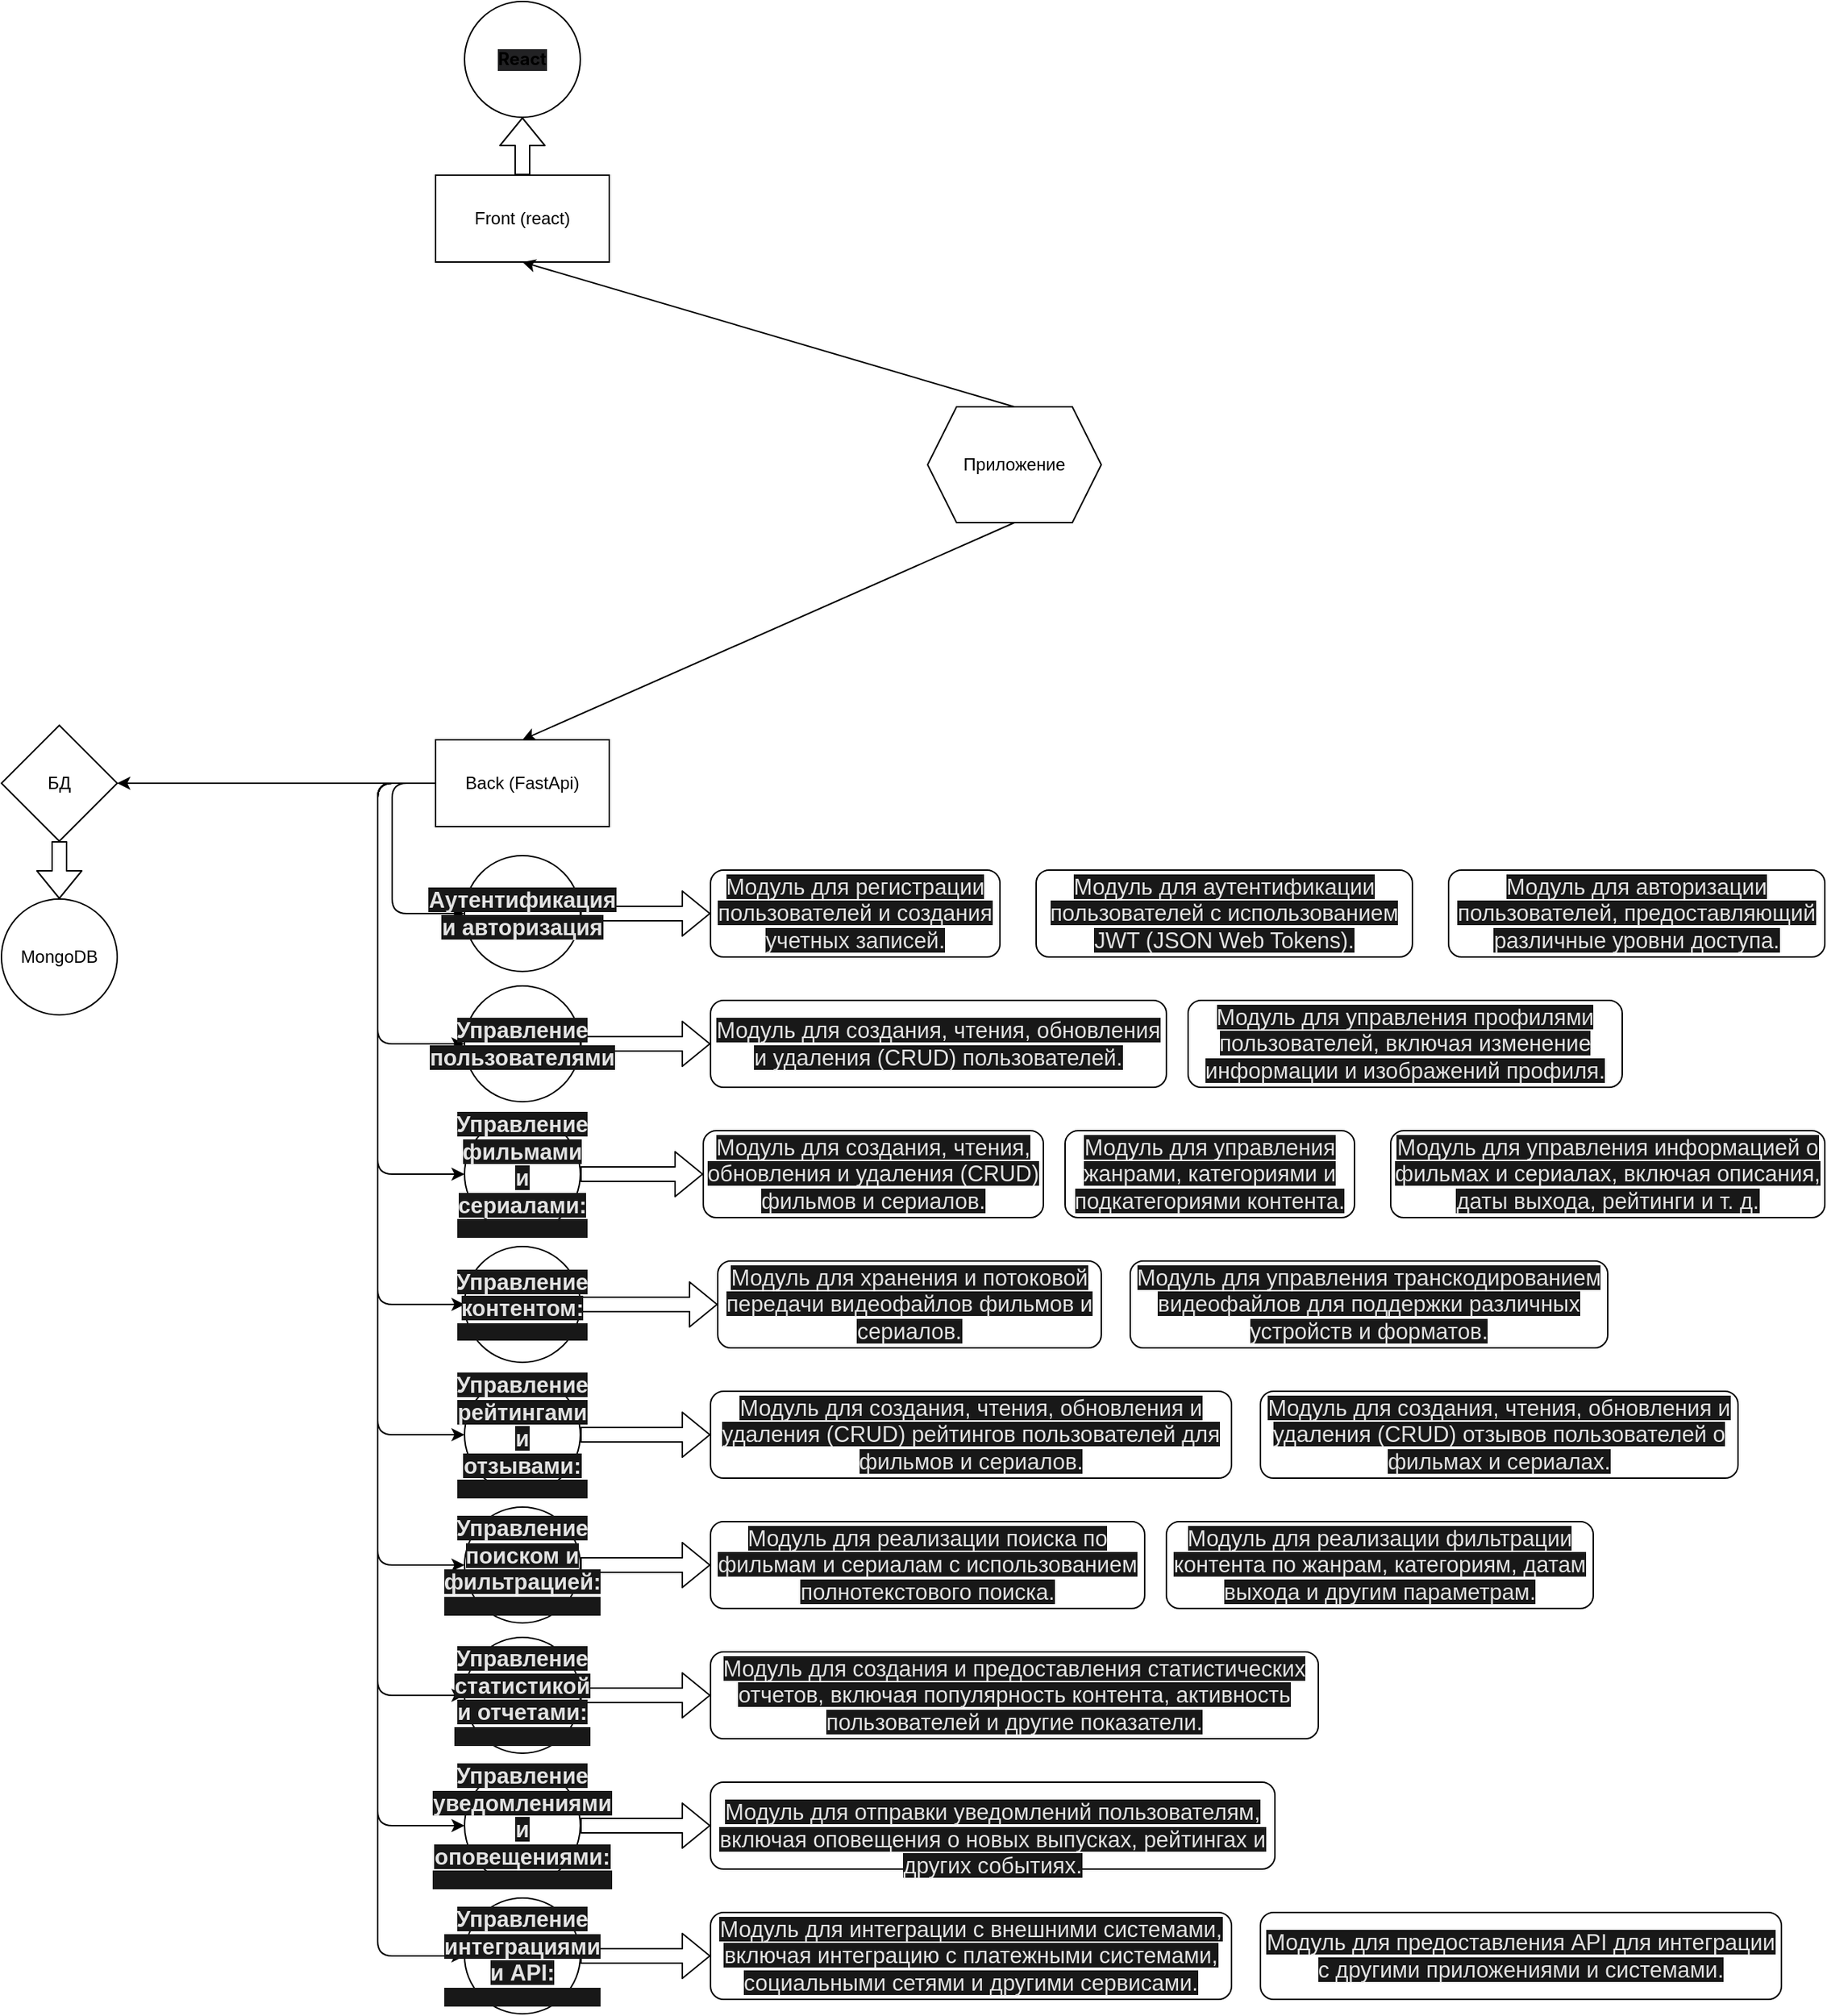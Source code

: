 <mxfile>
    <diagram id="yy4xl0w_PsPggaEkynwZ" name="Page-1">
        <mxGraphModel dx="1770" dy="1773" grid="1" gridSize="10" guides="1" tooltips="1" connect="1" arrows="1" fold="1" page="1" pageScale="1" pageWidth="850" pageHeight="1100" math="0" shadow="0">
            <root>
                <mxCell id="0"/>
                <mxCell id="1" parent="0"/>
                <mxCell id="7" style="edgeStyle=none;html=1;exitX=0;exitY=0.5;exitDx=0;exitDy=0;entryX=0;entryY=0.5;entryDx=0;entryDy=0;" edge="1" parent="1" source="2" target="4">
                    <mxGeometry relative="1" as="geometry">
                        <Array as="points">
                            <mxPoint x="10" y="80"/>
                            <mxPoint x="10" y="170"/>
                        </Array>
                    </mxGeometry>
                </mxCell>
                <mxCell id="8" style="edgeStyle=none;html=1;exitX=0;exitY=0.5;exitDx=0;exitDy=0;entryX=0;entryY=0.5;entryDx=0;entryDy=0;" edge="1" parent="1" source="2" target="5">
                    <mxGeometry relative="1" as="geometry">
                        <Array as="points">
                            <mxPoint y="80"/>
                            <mxPoint y="260"/>
                        </Array>
                    </mxGeometry>
                </mxCell>
                <mxCell id="20" style="edgeStyle=none;html=1;exitX=0;exitY=0.5;exitDx=0;exitDy=0;entryX=1;entryY=0.5;entryDx=0;entryDy=0;" edge="1" parent="1" source="2" target="19">
                    <mxGeometry relative="1" as="geometry"/>
                </mxCell>
                <mxCell id="21" style="edgeStyle=none;html=1;exitX=0;exitY=0.5;exitDx=0;exitDy=0;entryX=0;entryY=0.5;entryDx=0;entryDy=0;" edge="1" parent="1" source="2" target="9">
                    <mxGeometry relative="1" as="geometry">
                        <mxPoint x="-60" y="420" as="targetPoint"/>
                        <Array as="points">
                            <mxPoint y="80"/>
                            <mxPoint y="350"/>
                        </Array>
                    </mxGeometry>
                </mxCell>
                <mxCell id="23" style="edgeStyle=none;html=1;exitX=0;exitY=0.5;exitDx=0;exitDy=0;entryX=0;entryY=0.5;entryDx=0;entryDy=0;" edge="1" parent="1" source="2" target="10">
                    <mxGeometry relative="1" as="geometry">
                        <Array as="points">
                            <mxPoint y="80"/>
                            <mxPoint y="440"/>
                        </Array>
                    </mxGeometry>
                </mxCell>
                <mxCell id="24" style="edgeStyle=none;html=1;exitX=0;exitY=0.5;exitDx=0;exitDy=0;entryX=0;entryY=0.5;entryDx=0;entryDy=0;" edge="1" parent="1" source="2" target="11">
                    <mxGeometry relative="1" as="geometry">
                        <Array as="points">
                            <mxPoint y="80"/>
                            <mxPoint y="530"/>
                        </Array>
                    </mxGeometry>
                </mxCell>
                <mxCell id="25" style="edgeStyle=none;html=1;exitX=0;exitY=0.5;exitDx=0;exitDy=0;entryX=0;entryY=0.5;entryDx=0;entryDy=0;" edge="1" parent="1" source="2" target="12">
                    <mxGeometry relative="1" as="geometry">
                        <Array as="points">
                            <mxPoint y="80"/>
                            <mxPoint y="620"/>
                        </Array>
                    </mxGeometry>
                </mxCell>
                <mxCell id="26" style="edgeStyle=none;html=1;exitX=0;exitY=0.5;exitDx=0;exitDy=0;entryX=0;entryY=0.5;entryDx=0;entryDy=0;" edge="1" parent="1" source="2" target="16">
                    <mxGeometry relative="1" as="geometry">
                        <Array as="points">
                            <mxPoint y="80"/>
                            <mxPoint y="710"/>
                        </Array>
                    </mxGeometry>
                </mxCell>
                <mxCell id="27" style="edgeStyle=none;html=1;exitX=0;exitY=0.5;exitDx=0;exitDy=0;entryX=0;entryY=0.5;entryDx=0;entryDy=0;" edge="1" parent="1" source="2" target="17">
                    <mxGeometry relative="1" as="geometry">
                        <Array as="points">
                            <mxPoint y="80"/>
                            <mxPoint y="800"/>
                        </Array>
                    </mxGeometry>
                </mxCell>
                <mxCell id="28" style="edgeStyle=none;html=1;exitX=0;exitY=0.5;exitDx=0;exitDy=0;entryX=0;entryY=0.5;entryDx=0;entryDy=0;" edge="1" parent="1" source="2" target="18">
                    <mxGeometry relative="1" as="geometry">
                        <Array as="points">
                            <mxPoint y="80"/>
                            <mxPoint y="890"/>
                        </Array>
                    </mxGeometry>
                </mxCell>
                <mxCell id="2" value="Back (FastApi)" style="whiteSpace=wrap;html=1;" vertex="1" parent="1">
                    <mxGeometry x="40" y="50" width="120" height="60" as="geometry"/>
                </mxCell>
                <mxCell id="96" value="" style="edgeStyle=none;shape=flexArrow;html=1;" edge="1" parent="1" source="3" target="81">
                    <mxGeometry relative="1" as="geometry"/>
                </mxCell>
                <mxCell id="3" value="Front (react)" style="whiteSpace=wrap;html=1;" vertex="1" parent="1">
                    <mxGeometry x="40" y="-340" width="120" height="60" as="geometry"/>
                </mxCell>
                <mxCell id="47" value="" style="edgeStyle=none;shape=flexArrow;html=1;" edge="1" parent="1" source="4" target="29">
                    <mxGeometry relative="1" as="geometry"/>
                </mxCell>
                <mxCell id="4" value="&lt;b style=&quot;box-sizing: inherit; color: rgb(227, 227, 227); font-family: sans-serif; font-size: 15.4px; text-align: start; background-color: rgb(24, 24, 24);&quot;&gt;Аутентификация и авторизация&lt;/b&gt;" style="ellipse;whiteSpace=wrap;html=1;" vertex="1" parent="1">
                    <mxGeometry x="60" y="130" width="80" height="80" as="geometry"/>
                </mxCell>
                <mxCell id="48" value="" style="edgeStyle=none;shape=flexArrow;html=1;" edge="1" parent="1" source="5" target="35">
                    <mxGeometry relative="1" as="geometry"/>
                </mxCell>
                <mxCell id="5" value="&lt;b style=&quot;box-sizing: inherit; color: rgb(227, 227, 227); font-family: sans-serif; font-size: 15.4px; text-align: start; background-color: rgb(24, 24, 24);&quot;&gt;Управление пользователями&lt;/b&gt;" style="ellipse;whiteSpace=wrap;html=1;" vertex="1" parent="1">
                    <mxGeometry x="60" y="220" width="80" height="80" as="geometry"/>
                </mxCell>
                <mxCell id="69" value="" style="edgeStyle=none;shape=flexArrow;html=1;" edge="1" parent="1" source="9" target="51">
                    <mxGeometry relative="1" as="geometry"/>
                </mxCell>
                <mxCell id="9" value="&lt;span style=&quot;box-sizing: inherit; color: rgb(227, 227, 227); font-family: sans-serif; font-size: 15.4px; text-align: start; background-color: rgb(24, 24, 24);&quot; data-cy=&quot;chat-message-content&quot;&gt;&lt;b style=&quot;box-sizing: inherit;&quot;&gt;Управление фильмами и сериалами:&lt;/b&gt;&lt;/span&gt;&lt;div style=&quot;box-sizing: inherit; display: flex; padding: 0.4rem 0.5rem; color: rgb(227, 227, 227); font-family: sans-serif; font-size: 15.4px; text-align: start; background-color: rgb(24, 24, 24);&quot; class=&quot;Wrapper-sc-1rjf7nb-0 btRhSn&quot;&gt;&lt;/div&gt;" style="ellipse;whiteSpace=wrap;html=1;" vertex="1" parent="1">
                    <mxGeometry x="60" y="310" width="80" height="80" as="geometry"/>
                </mxCell>
                <mxCell id="70" value="" style="edgeStyle=none;shape=flexArrow;html=1;" edge="1" parent="1" source="10" target="54">
                    <mxGeometry relative="1" as="geometry"/>
                </mxCell>
                <mxCell id="10" value="&lt;span style=&quot;box-sizing: inherit; color: rgb(227, 227, 227); font-family: sans-serif; font-size: 15.4px; text-align: start; background-color: rgb(24, 24, 24);&quot; data-cy=&quot;chat-message-content&quot;&gt;&lt;b style=&quot;box-sizing: inherit;&quot;&gt;Управление контентом:&lt;/b&gt;&lt;/span&gt;&lt;div style=&quot;box-sizing: inherit; display: flex; padding: 0.4rem 0.5rem; color: rgb(227, 227, 227); font-family: sans-serif; font-size: 15.4px; text-align: start; background-color: rgb(24, 24, 24);&quot; class=&quot;Wrapper-sc-1rjf7nb-0 btRhSn&quot;&gt;&lt;/div&gt;" style="ellipse;whiteSpace=wrap;html=1;" vertex="1" parent="1">
                    <mxGeometry x="60" y="400" width="80" height="80" as="geometry"/>
                </mxCell>
                <mxCell id="72" value="" style="edgeStyle=none;shape=flexArrow;html=1;" edge="1" parent="1" source="11" target="57">
                    <mxGeometry relative="1" as="geometry"/>
                </mxCell>
                <mxCell id="11" value="&lt;span style=&quot;box-sizing: inherit; color: rgb(227, 227, 227); font-family: sans-serif; font-size: 15.4px; text-align: start; background-color: rgb(24, 24, 24);&quot; data-cy=&quot;chat-message-content&quot;&gt;&lt;b style=&quot;box-sizing: inherit;&quot;&gt;Управление рейтингами и отзывами:&lt;/b&gt;&lt;/span&gt;&lt;div style=&quot;box-sizing: inherit; display: flex; padding: 0.4rem 0.5rem; color: rgb(227, 227, 227); font-family: sans-serif; font-size: 15.4px; text-align: start; background-color: rgb(24, 24, 24);&quot; class=&quot;Wrapper-sc-1rjf7nb-0 btRhSn&quot;&gt;&lt;/div&gt;" style="ellipse;whiteSpace=wrap;html=1;" vertex="1" parent="1">
                    <mxGeometry x="60" y="490" width="80" height="80" as="geometry"/>
                </mxCell>
                <mxCell id="73" value="" style="edgeStyle=none;shape=flexArrow;html=1;" edge="1" parent="1" source="12" target="60">
                    <mxGeometry relative="1" as="geometry"/>
                </mxCell>
                <mxCell id="12" value="&lt;span style=&quot;box-sizing: inherit; color: rgb(227, 227, 227); font-family: sans-serif; font-size: 15.4px; text-align: start; background-color: rgb(24, 24, 24);&quot; data-cy=&quot;chat-message-content&quot;&gt;&lt;b style=&quot;box-sizing: inherit;&quot;&gt;Управление поиском и фильтрацией:&lt;/b&gt;&lt;/span&gt;&lt;div style=&quot;box-sizing: inherit; display: flex; padding: 0.4rem 0.5rem; color: rgb(227, 227, 227); font-family: sans-serif; font-size: 15.4px; text-align: start; background-color: rgb(24, 24, 24);&quot; class=&quot;Wrapper-sc-1rjf7nb-0 btRhSn&quot;&gt;&lt;/div&gt;" style="ellipse;whiteSpace=wrap;html=1;" vertex="1" parent="1">
                    <mxGeometry x="60" y="580" width="80" height="80" as="geometry"/>
                </mxCell>
                <mxCell id="14" style="edgeStyle=none;html=1;exitX=0.5;exitY=1;exitDx=0;exitDy=0;entryX=0.5;entryY=0;entryDx=0;entryDy=0;" edge="1" parent="1" source="13" target="2">
                    <mxGeometry relative="1" as="geometry"/>
                </mxCell>
                <mxCell id="15" style="edgeStyle=none;html=1;exitX=0.5;exitY=0;exitDx=0;exitDy=0;entryX=0.5;entryY=1;entryDx=0;entryDy=0;" edge="1" parent="1" source="13" target="3">
                    <mxGeometry relative="1" as="geometry"/>
                </mxCell>
                <mxCell id="13" value="Приложение" style="shape=hexagon;perimeter=hexagonPerimeter2;whiteSpace=wrap;html=1;fixedSize=1;" vertex="1" parent="1">
                    <mxGeometry x="380" y="-180" width="120" height="80" as="geometry"/>
                </mxCell>
                <mxCell id="74" value="" style="edgeStyle=none;shape=flexArrow;html=1;" edge="1" parent="1" source="16" target="63">
                    <mxGeometry relative="1" as="geometry"/>
                </mxCell>
                <mxCell id="16" value="&lt;span style=&quot;box-sizing: inherit; color: rgb(227, 227, 227); font-family: sans-serif; font-size: 15.4px; text-align: start; background-color: rgb(24, 24, 24);&quot; data-cy=&quot;chat-message-content&quot;&gt;&lt;b style=&quot;box-sizing: inherit;&quot;&gt;Управление статистикой и отчетами:&lt;/b&gt;&lt;/span&gt;&lt;div style=&quot;box-sizing: inherit; display: flex; padding: 0.4rem 0.5rem; color: rgb(227, 227, 227); font-family: sans-serif; font-size: 15.4px; text-align: start; background-color: rgb(24, 24, 24);&quot; class=&quot;Wrapper-sc-1rjf7nb-0 btRhSn&quot;&gt;&lt;/div&gt;" style="ellipse;whiteSpace=wrap;html=1;" vertex="1" parent="1">
                    <mxGeometry x="60" y="670" width="80" height="80" as="geometry"/>
                </mxCell>
                <mxCell id="75" value="" style="edgeStyle=none;shape=flexArrow;html=1;" edge="1" parent="1" source="17" target="66">
                    <mxGeometry relative="1" as="geometry"/>
                </mxCell>
                <mxCell id="17" value="&lt;span style=&quot;box-sizing: inherit; color: rgb(227, 227, 227); font-family: sans-serif; font-size: 15.4px; text-align: start; background-color: rgb(24, 24, 24);&quot; data-cy=&quot;chat-message-content&quot;&gt;&lt;b style=&quot;box-sizing: inherit;&quot;&gt;Управление уведомлениями и оповещениями:&lt;/b&gt;&lt;/span&gt;&lt;div style=&quot;box-sizing: inherit; display: flex; padding: 0.4rem 0.5rem; color: rgb(227, 227, 227); font-family: sans-serif; font-size: 15.4px; text-align: start; background-color: rgb(24, 24, 24);&quot; class=&quot;Wrapper-sc-1rjf7nb-0 btRhSn&quot;&gt;&lt;/div&gt;" style="ellipse;whiteSpace=wrap;html=1;" vertex="1" parent="1">
                    <mxGeometry x="60" y="760" width="80" height="80" as="geometry"/>
                </mxCell>
                <mxCell id="79" value="" style="edgeStyle=none;shape=flexArrow;html=1;" edge="1" parent="1" source="18" target="76">
                    <mxGeometry relative="1" as="geometry"/>
                </mxCell>
                <mxCell id="18" value="&lt;span style=&quot;box-sizing: inherit; color: rgb(227, 227, 227); font-family: sans-serif; font-size: 15.4px; text-align: start; background-color: rgb(24, 24, 24);&quot; data-cy=&quot;chat-message-content&quot;&gt;&lt;b style=&quot;box-sizing: inherit;&quot;&gt;Управление интеграциями и API:&lt;/b&gt;&lt;/span&gt;&lt;div style=&quot;box-sizing: inherit; display: flex; padding: 0.4rem 0.5rem; color: rgb(227, 227, 227); font-family: sans-serif; font-size: 15.4px; text-align: start; background-color: rgb(24, 24, 24);&quot; class=&quot;Wrapper-sc-1rjf7nb-0 btRhSn&quot;&gt;&lt;/div&gt;" style="ellipse;whiteSpace=wrap;html=1;" vertex="1" parent="1">
                    <mxGeometry x="60" y="850" width="80" height="80" as="geometry"/>
                </mxCell>
                <mxCell id="90" value="" style="edgeStyle=none;shape=flexArrow;html=1;" edge="1" parent="1" source="19" target="89">
                    <mxGeometry relative="1" as="geometry"/>
                </mxCell>
                <mxCell id="19" value="БД" style="rhombus;whiteSpace=wrap;html=1;" vertex="1" parent="1">
                    <mxGeometry x="-260" y="40" width="80" height="80" as="geometry"/>
                </mxCell>
                <mxCell id="29" value="&lt;span style=&quot;color: rgb(227, 227, 227); font-family: sans-serif; font-size: 15.4px; text-align: start; background-color: rgb(24, 24, 24);&quot;&gt;Модуль для регистрации пользователей и создания учетных записей.&lt;/span&gt;" style="rounded=1;whiteSpace=wrap;html=1;" vertex="1" parent="1">
                    <mxGeometry x="230" y="140" width="200" height="60" as="geometry"/>
                </mxCell>
                <mxCell id="30" value="&lt;span style=&quot;color: rgb(227, 227, 227); font-family: sans-serif; font-size: 15.4px; text-align: start; background-color: rgb(24, 24, 24);&quot;&gt;Модуль для аутентификации пользователей с использованием JWT (JSON Web Tokens).&lt;/span&gt;" style="rounded=1;whiteSpace=wrap;html=1;" vertex="1" parent="1">
                    <mxGeometry x="455" y="140" width="260" height="60" as="geometry"/>
                </mxCell>
                <mxCell id="31" value="&lt;span style=&quot;color: rgb(227, 227, 227); font-family: sans-serif; font-size: 15.4px; text-align: start; background-color: rgb(24, 24, 24);&quot;&gt;Модуль для авторизации пользователей, предоставляющий различные уровни доступа.&lt;/span&gt;" style="rounded=1;whiteSpace=wrap;html=1;" vertex="1" parent="1">
                    <mxGeometry x="740" y="140" width="260" height="60" as="geometry"/>
                </mxCell>
                <mxCell id="35" value="&lt;div style=&quot;&quot;&gt;&lt;span style=&quot;background-color: rgb(24, 24, 24); color: rgb(227, 227, 227); font-family: sans-serif; font-size: 15.4px;&quot;&gt;Модуль для создания, чтения, обновления и удаления (CRUD) пользователей.&lt;/span&gt;&lt;br&gt;&lt;/div&gt;" style="rounded=1;whiteSpace=wrap;html=1;" vertex="1" parent="1">
                    <mxGeometry x="230" y="230" width="315" height="60" as="geometry"/>
                </mxCell>
                <mxCell id="36" value="&lt;span style=&quot;color: rgb(227, 227, 227); font-family: sans-serif; font-size: 15.4px; text-align: start; background-color: rgb(24, 24, 24);&quot;&gt;Модуль для управления профилями пользователей, включая изменение информации и изображений профиля.&lt;/span&gt;" style="rounded=1;whiteSpace=wrap;html=1;" vertex="1" parent="1">
                    <mxGeometry x="560" y="230" width="300" height="60" as="geometry"/>
                </mxCell>
                <mxCell id="51" value="&lt;span style=&quot;color: rgb(227, 227, 227); font-family: sans-serif; font-size: 15.4px; text-align: start; background-color: rgb(24, 24, 24);&quot;&gt;Модуль для создания, чтения, обновления и удаления (CRUD) фильмов и сериалов.&lt;/span&gt;" style="rounded=1;whiteSpace=wrap;html=1;" vertex="1" parent="1">
                    <mxGeometry x="225" y="320" width="235" height="60" as="geometry"/>
                </mxCell>
                <mxCell id="52" value="&lt;span style=&quot;color: rgb(227, 227, 227); font-family: sans-serif; font-size: 15.4px; text-align: start; background-color: rgb(24, 24, 24);&quot;&gt;Модуль для управления жанрами, категориями и подкатегориями контента.&lt;/span&gt;" style="rounded=1;whiteSpace=wrap;html=1;" vertex="1" parent="1">
                    <mxGeometry x="475" y="320" width="200" height="60" as="geometry"/>
                </mxCell>
                <mxCell id="53" value="&lt;span style=&quot;color: rgb(227, 227, 227); font-family: sans-serif; font-size: 15.4px; text-align: start; background-color: rgb(24, 24, 24);&quot;&gt;Модуль для управления информацией о фильмах и сериалах, включая описания, даты выхода, рейтинги и т. д.&lt;/span&gt;" style="rounded=1;whiteSpace=wrap;html=1;" vertex="1" parent="1">
                    <mxGeometry x="700" y="320" width="300" height="60" as="geometry"/>
                </mxCell>
                <mxCell id="54" value="&lt;span style=&quot;color: rgb(227, 227, 227); font-family: sans-serif; font-size: 15.4px; text-align: start; background-color: rgb(24, 24, 24);&quot;&gt;Модуль для хранения и потоковой передачи видеофайлов фильмов и сериалов.&lt;/span&gt;" style="rounded=1;whiteSpace=wrap;html=1;" vertex="1" parent="1">
                    <mxGeometry x="235" y="410" width="265" height="60" as="geometry"/>
                </mxCell>
                <mxCell id="56" value="&lt;span style=&quot;color: rgb(227, 227, 227); font-family: sans-serif; font-size: 15.4px; text-align: start; background-color: rgb(24, 24, 24);&quot;&gt;Модуль для управления транскодированием видеофайлов для поддержки различных устройств и форматов.&lt;/span&gt;" style="rounded=1;whiteSpace=wrap;html=1;" vertex="1" parent="1">
                    <mxGeometry x="520" y="410" width="330" height="60" as="geometry"/>
                </mxCell>
                <mxCell id="57" value="&lt;span style=&quot;color: rgb(227, 227, 227); font-family: sans-serif; font-size: 15.4px; text-align: start; background-color: rgb(24, 24, 24);&quot;&gt;Модуль для создания, чтения, обновления и удаления (CRUD) рейтингов пользователей для фильмов и сериалов.&lt;/span&gt;" style="rounded=1;whiteSpace=wrap;html=1;" vertex="1" parent="1">
                    <mxGeometry x="230" y="500" width="360" height="60" as="geometry"/>
                </mxCell>
                <mxCell id="58" value="&lt;span style=&quot;color: rgb(227, 227, 227); font-family: sans-serif; font-size: 15.4px; text-align: start; background-color: rgb(24, 24, 24);&quot;&gt;Модуль для создания, чтения, обновления и удаления (CRUD) отзывов пользователей о фильмах и сериалах.&lt;/span&gt;" style="rounded=1;whiteSpace=wrap;html=1;" vertex="1" parent="1">
                    <mxGeometry x="610" y="500" width="330" height="60" as="geometry"/>
                </mxCell>
                <mxCell id="60" value="&lt;div style=&quot;&quot;&gt;&lt;span style=&quot;background-color: rgb(24, 24, 24); color: rgb(227, 227, 227); font-family: sans-serif; font-size: 15.4px;&quot;&gt;Модуль для реализации поиска по фильмам и сериалам с использованием полнотекстового поиска.&lt;/span&gt;&lt;br&gt;&lt;/div&gt;" style="rounded=1;whiteSpace=wrap;html=1;" vertex="1" parent="1">
                    <mxGeometry x="230" y="590" width="300" height="60" as="geometry"/>
                </mxCell>
                <mxCell id="61" value="&lt;span style=&quot;color: rgb(227, 227, 227); font-family: sans-serif; font-size: 15.4px; text-align: start; background-color: rgb(24, 24, 24);&quot;&gt;Модуль для реализации фильтрации контента по жанрам, категориям, датам выхода и другим параметрам.&lt;/span&gt;" style="rounded=1;whiteSpace=wrap;html=1;" vertex="1" parent="1">
                    <mxGeometry x="545" y="590" width="295" height="60" as="geometry"/>
                </mxCell>
                <mxCell id="63" value="&lt;span style=&quot;color: rgb(227, 227, 227); font-family: sans-serif; font-size: 15.4px; text-align: start; background-color: rgb(24, 24, 24);&quot;&gt;Модуль для создания и предоставления статистических отчетов, включая популярность контента, активность пользователей и другие показатели.&lt;/span&gt;" style="rounded=1;whiteSpace=wrap;html=1;" vertex="1" parent="1">
                    <mxGeometry x="230" y="680" width="420" height="60" as="geometry"/>
                </mxCell>
                <mxCell id="66" value="&lt;div style=&quot;&quot;&gt;&lt;font face=&quot;sans-serif&quot; color=&quot;#e3e3e3&quot;&gt;&lt;span style=&quot;font-size: 15.4px; background-color: rgb(24, 24, 24);&quot;&gt;&lt;br&gt;&lt;/span&gt;&lt;/font&gt;&lt;/div&gt;&lt;div style=&quot;&quot;&gt;&lt;span style=&quot;color: rgb(227, 227, 227); font-family: sans-serif; font-size: 15.4px; background-color: rgb(24, 24, 24);&quot;&gt;Модуль для отправки уведомлений пользователям, включая оповещения о новых выпусках, рейтингах и других событиях.&lt;/span&gt;&lt;br&gt;&lt;/div&gt;" style="rounded=1;whiteSpace=wrap;html=1;" vertex="1" parent="1">
                    <mxGeometry x="230" y="770" width="390" height="60" as="geometry"/>
                </mxCell>
                <mxCell id="76" value="&lt;span style=&quot;color: rgb(227, 227, 227); font-family: sans-serif; font-size: 15.4px; text-align: start; background-color: rgb(24, 24, 24);&quot;&gt;Модуль для интеграции с внешними системами, включая интеграцию с платежными системами, социальными сетями и другими сервисами.&lt;/span&gt;" style="rounded=1;whiteSpace=wrap;html=1;" vertex="1" parent="1">
                    <mxGeometry x="230" y="860" width="360" height="60" as="geometry"/>
                </mxCell>
                <mxCell id="80" value="&lt;div style=&quot;&quot;&gt;&lt;span style=&quot;background-color: rgb(24, 24, 24); color: rgb(227, 227, 227); font-family: sans-serif; font-size: 15.4px;&quot;&gt;Модуль для предоставления API для интеграции с другими приложениями и системами.&lt;/span&gt;&lt;br&gt;&lt;/div&gt;" style="rounded=1;whiteSpace=wrap;html=1;" vertex="1" parent="1">
                    <mxGeometry x="610" y="860" width="360" height="60" as="geometry"/>
                </mxCell>
                <mxCell id="81" value="&lt;h2 style=&quot;font-family: &amp;quot;YS Text&amp;quot;, -apple-system, BlinkMacSystemFont, Arial, Helvetica, sans-serif; font-size: var(--depot-text-xxl); line-height: var(--depot-text-xxl-line-m); margin: 0px; word-break: break-word; overflow-wrap: break-word; color: var(--depot-color-text-primary); text-align: start; background-color: rgb(34, 34, 36);&quot; class=&quot;CardHeader-Title Typo Typo_text_xxl Typo_line_m Typo_type_bold&quot;&gt;React&lt;/h2&gt;" style="ellipse;whiteSpace=wrap;html=1;labelBackgroundColor=none;" vertex="1" parent="1">
                    <mxGeometry x="60" y="-460" width="80" height="80" as="geometry"/>
                </mxCell>
                <mxCell id="89" value="MongoDB" style="ellipse;whiteSpace=wrap;html=1;labelBackgroundColor=none;" vertex="1" parent="1">
                    <mxGeometry x="-260" y="160" width="80" height="80" as="geometry"/>
                </mxCell>
            </root>
        </mxGraphModel>
    </diagram>
</mxfile>